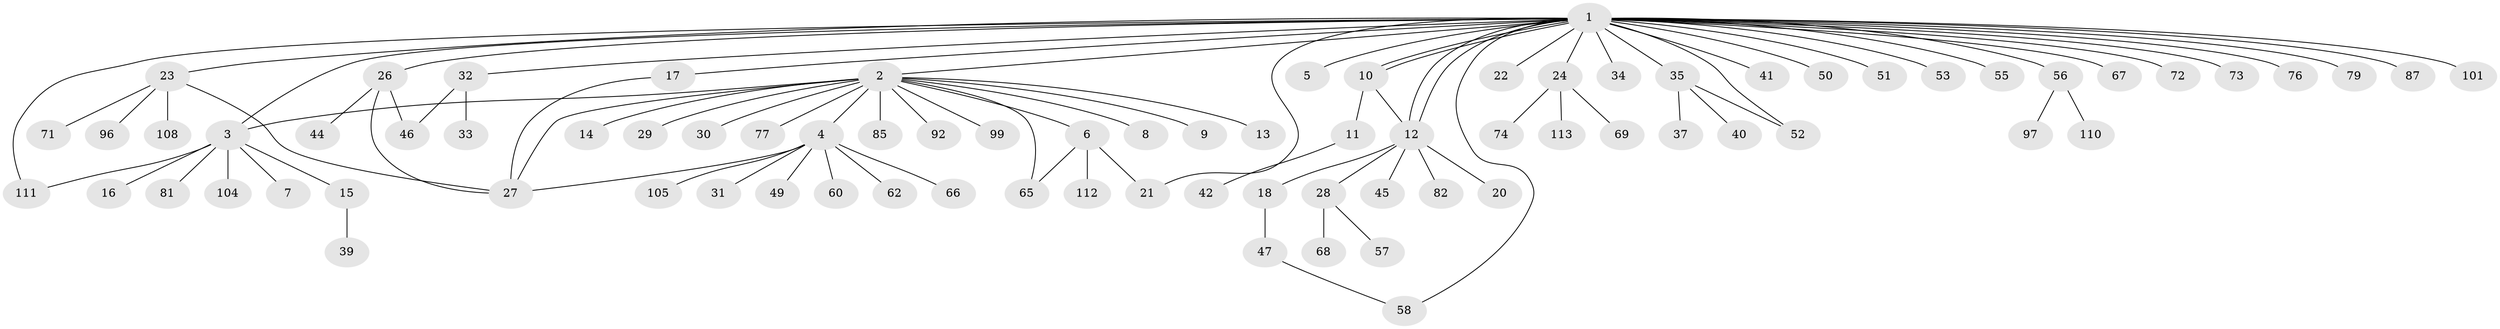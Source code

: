 // original degree distribution, {32: 0.008620689655172414, 17: 0.008620689655172414, 9: 0.017241379310344827, 8: 0.02586206896551724, 1: 0.6379310344827587, 3: 0.06896551724137931, 2: 0.1724137931034483, 5: 0.02586206896551724, 4: 0.034482758620689655}
// Generated by graph-tools (version 1.1) at 2025/18/03/04/25 18:18:11]
// undirected, 81 vertices, 94 edges
graph export_dot {
graph [start="1"]
  node [color=gray90,style=filled];
  1;
  2;
  3 [super="+43"];
  4;
  5;
  6 [super="+19"];
  7;
  8;
  9;
  10 [super="+25+36+109+100+63"];
  11;
  12;
  13;
  14;
  15;
  16;
  17;
  18 [super="+95+106+61"];
  20;
  21;
  22;
  23;
  24;
  26 [super="+75+98+80+38+48"];
  27 [super="+103+59"];
  28;
  29;
  30 [super="+89"];
  31;
  32 [super="+54"];
  33;
  34;
  35;
  37 [super="+78"];
  39;
  40;
  41;
  42;
  44;
  45 [super="+64"];
  46;
  47;
  49;
  50;
  51;
  52 [super="+91"];
  53;
  55 [super="+84"];
  56;
  57;
  58;
  60;
  62 [super="+83"];
  65 [super="+107+90"];
  66;
  67;
  68;
  69;
  71;
  72;
  73;
  74 [super="+93+86"];
  76;
  77;
  79;
  81;
  82 [super="+115"];
  85;
  87;
  92;
  96;
  97;
  99;
  101;
  104;
  105;
  108;
  110;
  111;
  112;
  113;
  1 -- 2;
  1 -- 3;
  1 -- 5;
  1 -- 10;
  1 -- 10;
  1 -- 12;
  1 -- 12;
  1 -- 17;
  1 -- 21;
  1 -- 22;
  1 -- 23;
  1 -- 24;
  1 -- 26;
  1 -- 32;
  1 -- 34;
  1 -- 35;
  1 -- 41;
  1 -- 50;
  1 -- 51;
  1 -- 52;
  1 -- 53;
  1 -- 55;
  1 -- 56;
  1 -- 58;
  1 -- 67;
  1 -- 72;
  1 -- 73;
  1 -- 76;
  1 -- 79;
  1 -- 87;
  1 -- 101;
  1 -- 111;
  2 -- 3 [weight=2];
  2 -- 4;
  2 -- 6;
  2 -- 8;
  2 -- 9;
  2 -- 13;
  2 -- 14;
  2 -- 27;
  2 -- 29;
  2 -- 30;
  2 -- 65;
  2 -- 77;
  2 -- 85;
  2 -- 92;
  2 -- 99;
  3 -- 7;
  3 -- 15;
  3 -- 16;
  3 -- 81;
  3 -- 104;
  3 -- 111;
  4 -- 31;
  4 -- 49;
  4 -- 60;
  4 -- 62;
  4 -- 66;
  4 -- 105;
  4 -- 27;
  6 -- 112;
  6 -- 65;
  6 -- 21;
  10 -- 11;
  10 -- 12;
  11 -- 42;
  12 -- 18;
  12 -- 20;
  12 -- 28;
  12 -- 45;
  12 -- 82;
  15 -- 39;
  17 -- 27;
  18 -- 47;
  23 -- 71;
  23 -- 96;
  23 -- 108;
  23 -- 27;
  24 -- 69;
  24 -- 74;
  24 -- 113;
  26 -- 44;
  26 -- 46;
  26 -- 27;
  28 -- 57;
  28 -- 68;
  32 -- 33;
  32 -- 46;
  35 -- 37;
  35 -- 40;
  35 -- 52;
  47 -- 58;
  56 -- 97;
  56 -- 110;
}
